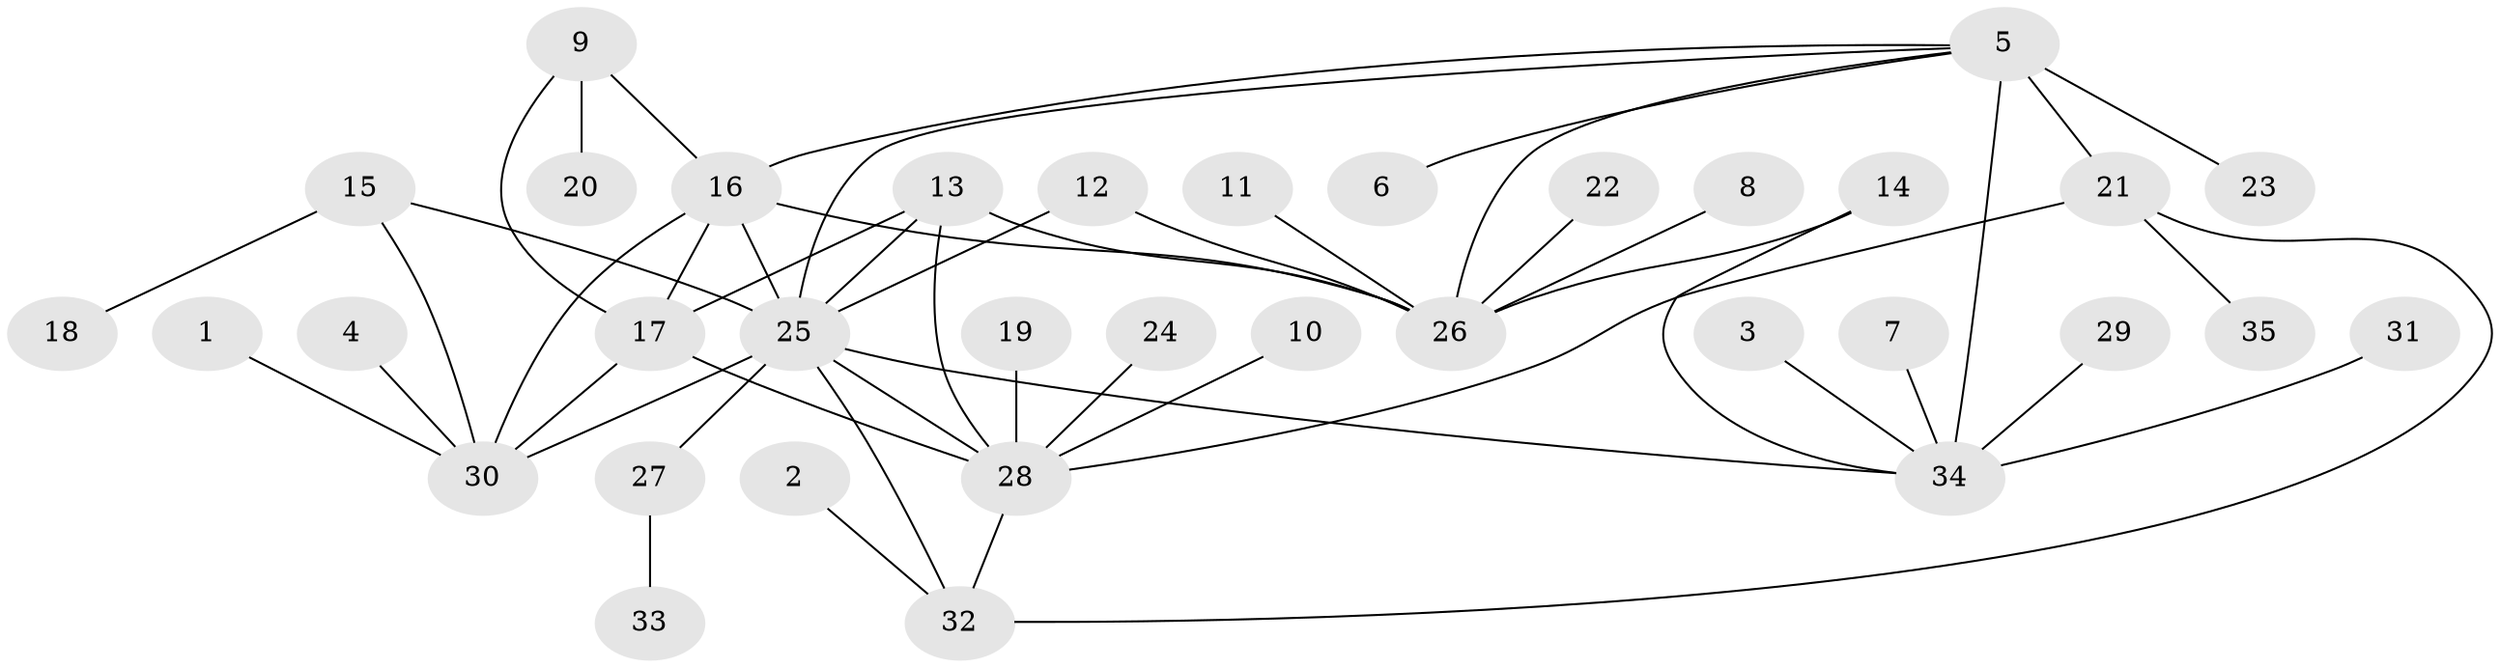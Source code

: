 // original degree distribution, {4: 0.04285714285714286, 7: 0.02857142857142857, 8: 0.02857142857142857, 12: 0.014285714285714285, 5: 0.014285714285714285, 10: 0.02857142857142857, 6: 0.04285714285714286, 3: 0.08571428571428572, 2: 0.21428571428571427, 1: 0.5}
// Generated by graph-tools (version 1.1) at 2025/26/03/09/25 03:26:44]
// undirected, 35 vertices, 50 edges
graph export_dot {
graph [start="1"]
  node [color=gray90,style=filled];
  1;
  2;
  3;
  4;
  5;
  6;
  7;
  8;
  9;
  10;
  11;
  12;
  13;
  14;
  15;
  16;
  17;
  18;
  19;
  20;
  21;
  22;
  23;
  24;
  25;
  26;
  27;
  28;
  29;
  30;
  31;
  32;
  33;
  34;
  35;
  1 -- 30 [weight=1.0];
  2 -- 32 [weight=1.0];
  3 -- 34 [weight=1.0];
  4 -- 30 [weight=1.0];
  5 -- 6 [weight=1.0];
  5 -- 16 [weight=1.0];
  5 -- 21 [weight=2.0];
  5 -- 23 [weight=1.0];
  5 -- 25 [weight=1.0];
  5 -- 26 [weight=1.0];
  5 -- 34 [weight=2.0];
  7 -- 34 [weight=1.0];
  8 -- 26 [weight=1.0];
  9 -- 16 [weight=1.0];
  9 -- 17 [weight=1.0];
  9 -- 20 [weight=1.0];
  10 -- 28 [weight=1.0];
  11 -- 26 [weight=1.0];
  12 -- 25 [weight=1.0];
  12 -- 26 [weight=1.0];
  13 -- 17 [weight=1.0];
  13 -- 25 [weight=1.0];
  13 -- 26 [weight=2.0];
  13 -- 28 [weight=1.0];
  14 -- 26 [weight=1.0];
  14 -- 34 [weight=1.0];
  15 -- 18 [weight=1.0];
  15 -- 25 [weight=1.0];
  15 -- 30 [weight=1.0];
  16 -- 17 [weight=1.0];
  16 -- 25 [weight=2.0];
  16 -- 26 [weight=1.0];
  16 -- 30 [weight=1.0];
  17 -- 28 [weight=1.0];
  17 -- 30 [weight=1.0];
  19 -- 28 [weight=1.0];
  21 -- 28 [weight=1.0];
  21 -- 32 [weight=1.0];
  21 -- 35 [weight=1.0];
  22 -- 26 [weight=1.0];
  24 -- 28 [weight=1.0];
  25 -- 27 [weight=1.0];
  25 -- 28 [weight=2.0];
  25 -- 30 [weight=1.0];
  25 -- 32 [weight=1.0];
  25 -- 34 [weight=1.0];
  27 -- 33 [weight=1.0];
  28 -- 32 [weight=1.0];
  29 -- 34 [weight=1.0];
  31 -- 34 [weight=1.0];
}
